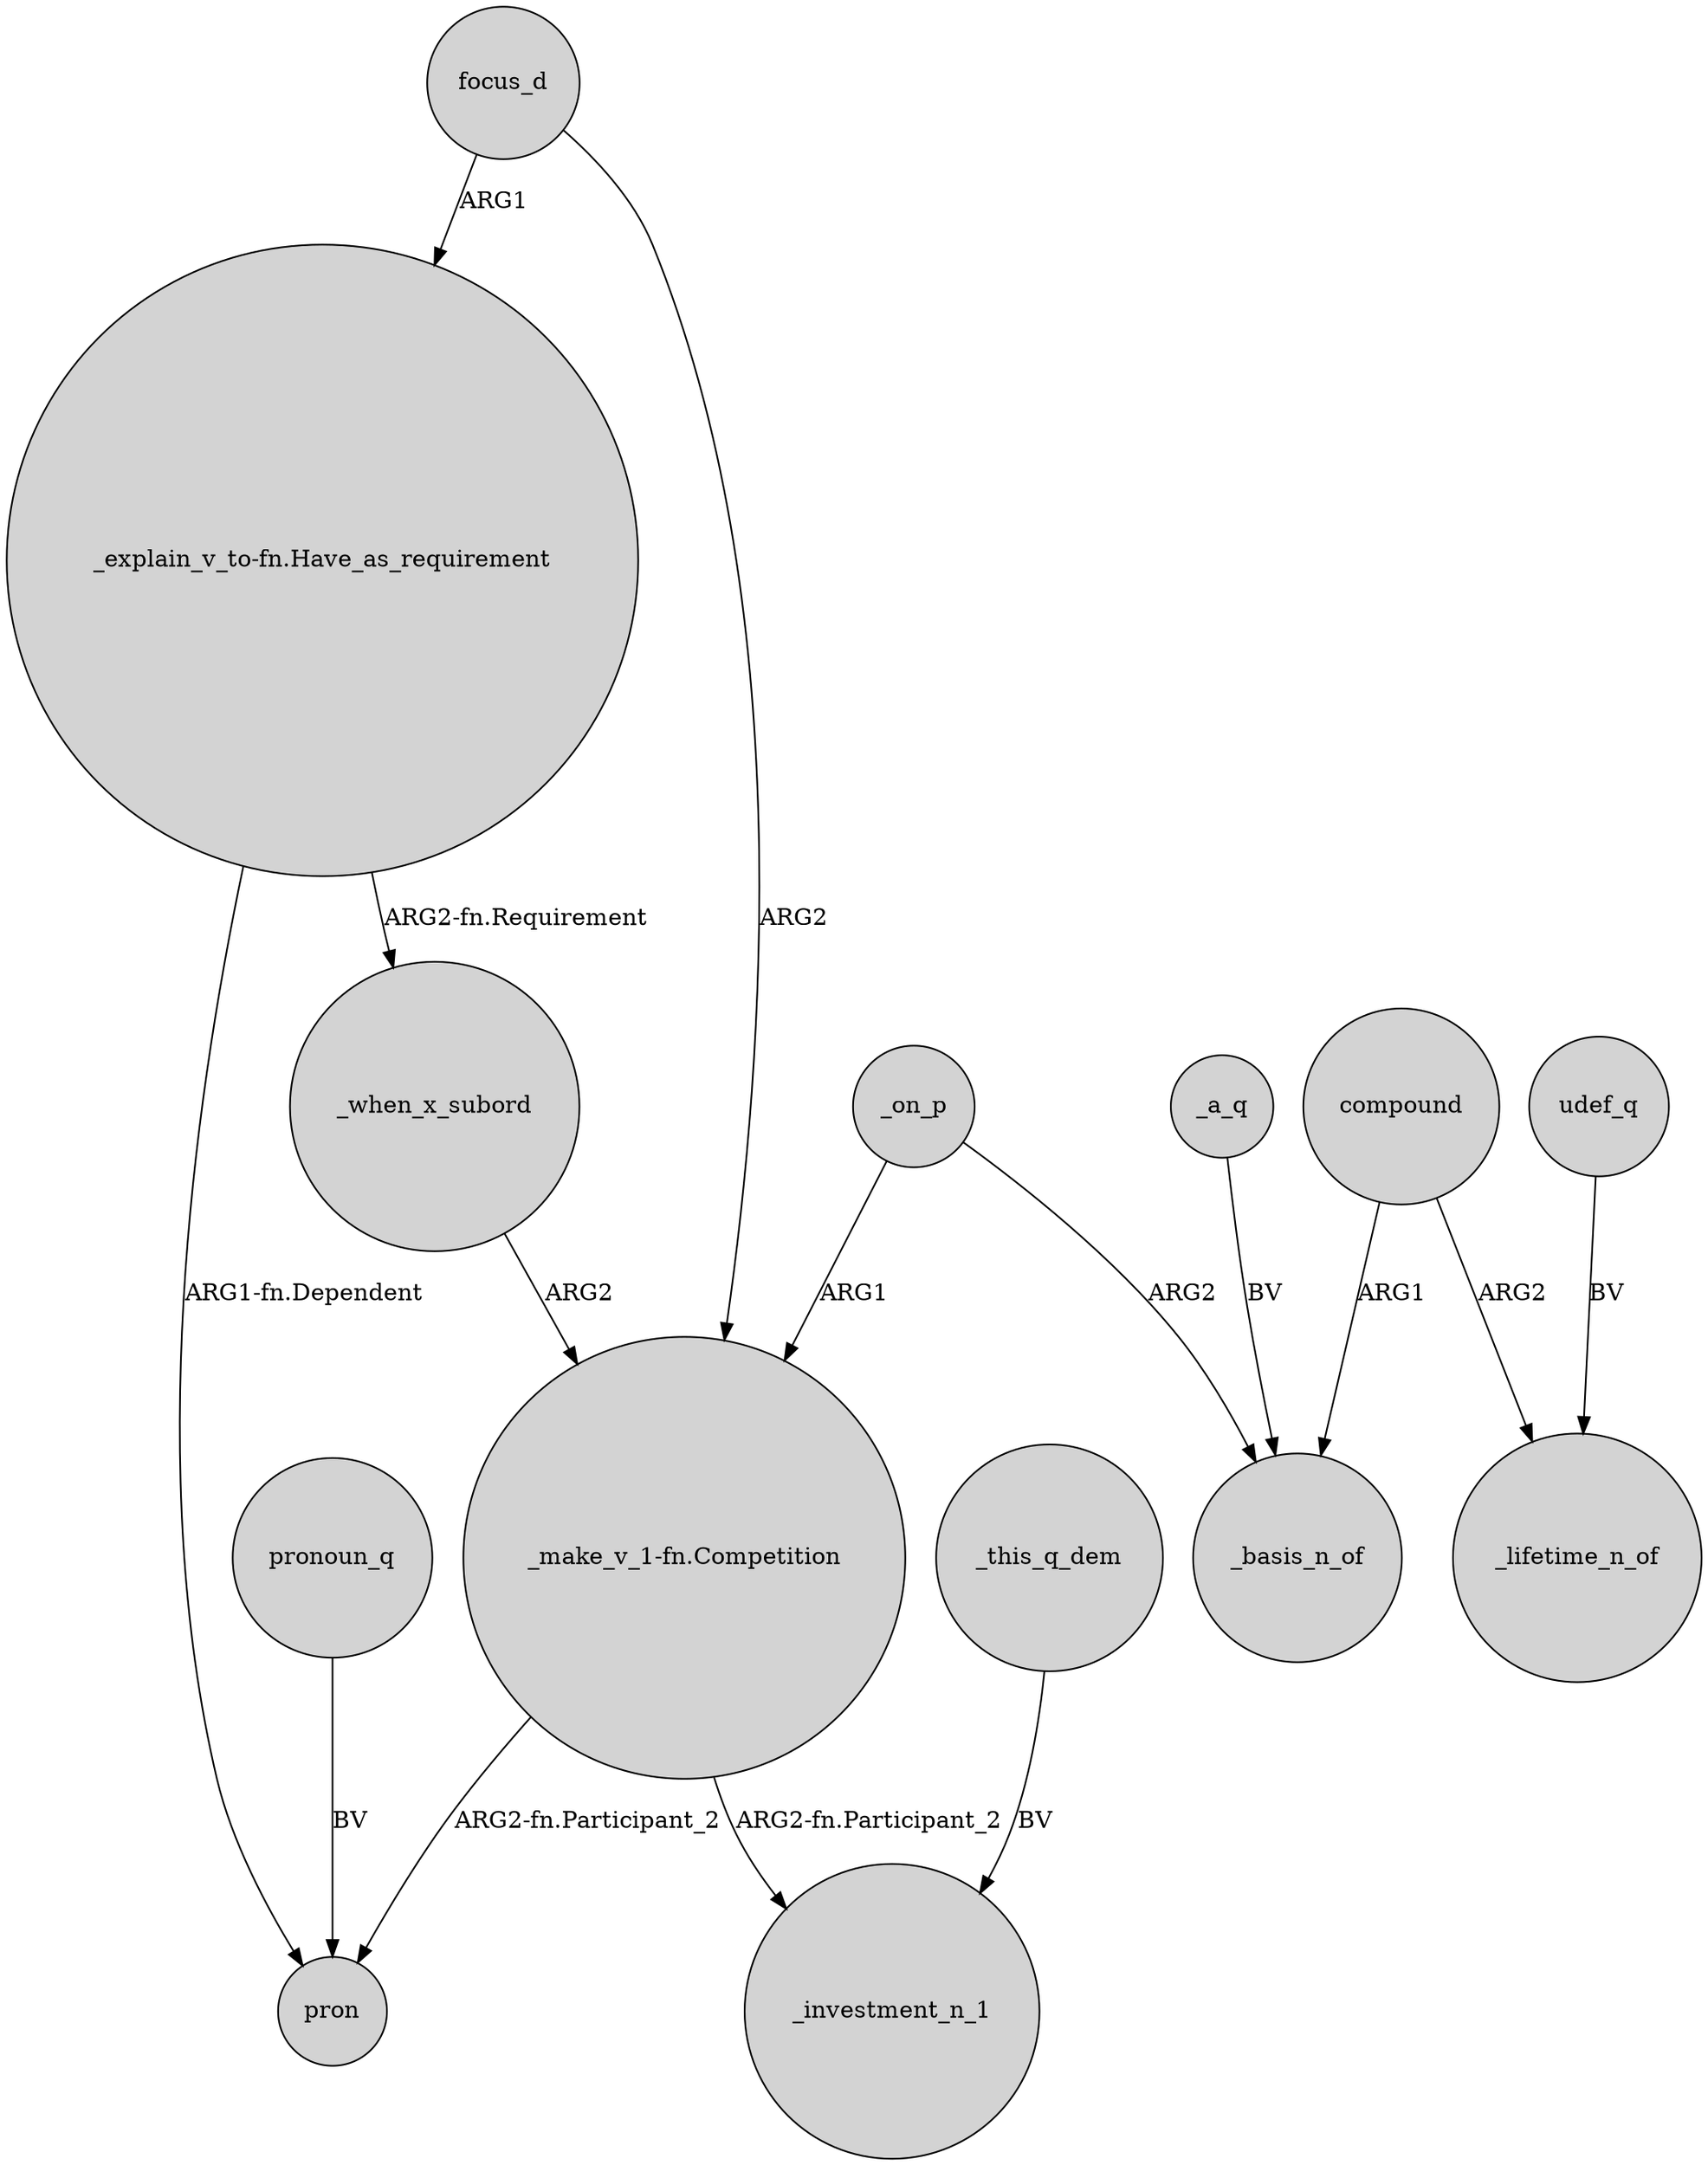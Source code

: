 digraph {
	node [shape=circle style=filled]
	"_make_v_1-fn.Competition" -> pron [label="ARG2-fn.Participant_2"]
	compound -> _lifetime_n_of [label=ARG2]
	focus_d -> "_explain_v_to-fn.Have_as_requirement" [label=ARG1]
	focus_d -> "_make_v_1-fn.Competition" [label=ARG2]
	"_make_v_1-fn.Competition" -> _investment_n_1 [label="ARG2-fn.Participant_2"]
	_on_p -> "_make_v_1-fn.Competition" [label=ARG1]
	_this_q_dem -> _investment_n_1 [label=BV]
	_when_x_subord -> "_make_v_1-fn.Competition" [label=ARG2]
	"_explain_v_to-fn.Have_as_requirement" -> pron [label="ARG1-fn.Dependent"]
	pronoun_q -> pron [label=BV]
	_on_p -> _basis_n_of [label=ARG2]
	"_explain_v_to-fn.Have_as_requirement" -> _when_x_subord [label="ARG2-fn.Requirement"]
	udef_q -> _lifetime_n_of [label=BV]
	_a_q -> _basis_n_of [label=BV]
	compound -> _basis_n_of [label=ARG1]
}
